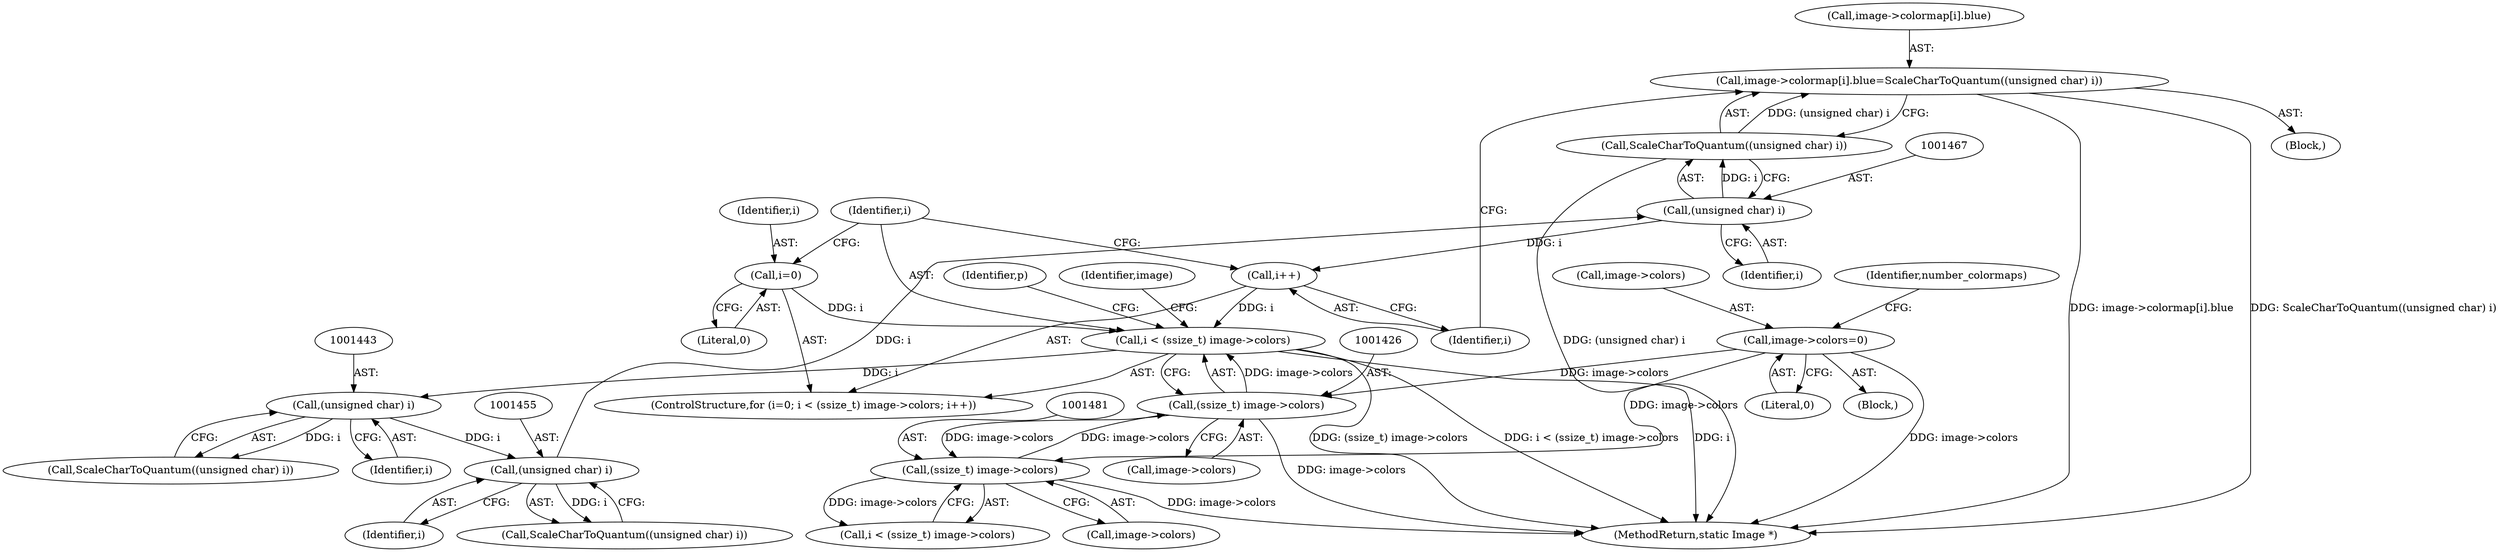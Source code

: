 digraph "0_ImageMagick_73fb0aac5b958521e1511e179ecc0ad49f70ebaf@array" {
"1001457" [label="(Call,image->colormap[i].blue=ScaleCharToQuantum((unsigned char) i))"];
"1001465" [label="(Call,ScaleCharToQuantum((unsigned char) i))"];
"1001466" [label="(Call,(unsigned char) i)"];
"1001454" [label="(Call,(unsigned char) i)"];
"1001442" [label="(Call,(unsigned char) i)"];
"1001423" [label="(Call,i < (ssize_t) image->colors)"];
"1001420" [label="(Call,i=0)"];
"1001430" [label="(Call,i++)"];
"1001425" [label="(Call,(ssize_t) image->colors)"];
"1001812" [label="(Call,image->colors=0)"];
"1001480" [label="(Call,(ssize_t) image->colors)"];
"1001432" [label="(Block,)"];
"1001421" [label="(Identifier,i)"];
"1001480" [label="(Call,(ssize_t) image->colors)"];
"1001478" [label="(Call,i < (ssize_t) image->colors)"];
"1001530" [label="(Identifier,p)"];
"1001482" [label="(Call,image->colors)"];
"1001466" [label="(Call,(unsigned char) i)"];
"1001468" [label="(Identifier,i)"];
"1001422" [label="(Literal,0)"];
"1001813" [label="(Call,image->colors)"];
"1001441" [label="(Call,ScaleCharToQuantum((unsigned char) i))"];
"1001819" [label="(Identifier,number_colormaps)"];
"1001944" [label="(MethodReturn,static Image *)"];
"1001437" [label="(Identifier,image)"];
"1001816" [label="(Literal,0)"];
"1001427" [label="(Call,image->colors)"];
"1001431" [label="(Identifier,i)"];
"1001456" [label="(Identifier,i)"];
"1001458" [label="(Call,image->colormap[i].blue)"];
"1001420" [label="(Call,i=0)"];
"1001454" [label="(Call,(unsigned char) i)"];
"1001453" [label="(Call,ScaleCharToQuantum((unsigned char) i))"];
"1001632" [label="(Block,)"];
"1001424" [label="(Identifier,i)"];
"1001812" [label="(Call,image->colors=0)"];
"1001457" [label="(Call,image->colormap[i].blue=ScaleCharToQuantum((unsigned char) i))"];
"1001425" [label="(Call,(ssize_t) image->colors)"];
"1001430" [label="(Call,i++)"];
"1001444" [label="(Identifier,i)"];
"1001419" [label="(ControlStructure,for (i=0; i < (ssize_t) image->colors; i++))"];
"1001465" [label="(Call,ScaleCharToQuantum((unsigned char) i))"];
"1001442" [label="(Call,(unsigned char) i)"];
"1001423" [label="(Call,i < (ssize_t) image->colors)"];
"1001457" -> "1001432"  [label="AST: "];
"1001457" -> "1001465"  [label="CFG: "];
"1001458" -> "1001457"  [label="AST: "];
"1001465" -> "1001457"  [label="AST: "];
"1001431" -> "1001457"  [label="CFG: "];
"1001457" -> "1001944"  [label="DDG: image->colormap[i].blue"];
"1001457" -> "1001944"  [label="DDG: ScaleCharToQuantum((unsigned char) i)"];
"1001465" -> "1001457"  [label="DDG: (unsigned char) i"];
"1001465" -> "1001466"  [label="CFG: "];
"1001466" -> "1001465"  [label="AST: "];
"1001465" -> "1001944"  [label="DDG: (unsigned char) i"];
"1001466" -> "1001465"  [label="DDG: i"];
"1001466" -> "1001468"  [label="CFG: "];
"1001467" -> "1001466"  [label="AST: "];
"1001468" -> "1001466"  [label="AST: "];
"1001466" -> "1001430"  [label="DDG: i"];
"1001454" -> "1001466"  [label="DDG: i"];
"1001454" -> "1001453"  [label="AST: "];
"1001454" -> "1001456"  [label="CFG: "];
"1001455" -> "1001454"  [label="AST: "];
"1001456" -> "1001454"  [label="AST: "];
"1001453" -> "1001454"  [label="CFG: "];
"1001454" -> "1001453"  [label="DDG: i"];
"1001442" -> "1001454"  [label="DDG: i"];
"1001442" -> "1001441"  [label="AST: "];
"1001442" -> "1001444"  [label="CFG: "];
"1001443" -> "1001442"  [label="AST: "];
"1001444" -> "1001442"  [label="AST: "];
"1001441" -> "1001442"  [label="CFG: "];
"1001442" -> "1001441"  [label="DDG: i"];
"1001423" -> "1001442"  [label="DDG: i"];
"1001423" -> "1001419"  [label="AST: "];
"1001423" -> "1001425"  [label="CFG: "];
"1001424" -> "1001423"  [label="AST: "];
"1001425" -> "1001423"  [label="AST: "];
"1001437" -> "1001423"  [label="CFG: "];
"1001530" -> "1001423"  [label="CFG: "];
"1001423" -> "1001944"  [label="DDG: (ssize_t) image->colors"];
"1001423" -> "1001944"  [label="DDG: i < (ssize_t) image->colors"];
"1001423" -> "1001944"  [label="DDG: i"];
"1001420" -> "1001423"  [label="DDG: i"];
"1001430" -> "1001423"  [label="DDG: i"];
"1001425" -> "1001423"  [label="DDG: image->colors"];
"1001420" -> "1001419"  [label="AST: "];
"1001420" -> "1001422"  [label="CFG: "];
"1001421" -> "1001420"  [label="AST: "];
"1001422" -> "1001420"  [label="AST: "];
"1001424" -> "1001420"  [label="CFG: "];
"1001430" -> "1001419"  [label="AST: "];
"1001430" -> "1001431"  [label="CFG: "];
"1001431" -> "1001430"  [label="AST: "];
"1001424" -> "1001430"  [label="CFG: "];
"1001425" -> "1001427"  [label="CFG: "];
"1001426" -> "1001425"  [label="AST: "];
"1001427" -> "1001425"  [label="AST: "];
"1001425" -> "1001944"  [label="DDG: image->colors"];
"1001812" -> "1001425"  [label="DDG: image->colors"];
"1001480" -> "1001425"  [label="DDG: image->colors"];
"1001425" -> "1001480"  [label="DDG: image->colors"];
"1001812" -> "1001632"  [label="AST: "];
"1001812" -> "1001816"  [label="CFG: "];
"1001813" -> "1001812"  [label="AST: "];
"1001816" -> "1001812"  [label="AST: "];
"1001819" -> "1001812"  [label="CFG: "];
"1001812" -> "1001944"  [label="DDG: image->colors"];
"1001812" -> "1001480"  [label="DDG: image->colors"];
"1001480" -> "1001478"  [label="AST: "];
"1001480" -> "1001482"  [label="CFG: "];
"1001481" -> "1001480"  [label="AST: "];
"1001482" -> "1001480"  [label="AST: "];
"1001478" -> "1001480"  [label="CFG: "];
"1001480" -> "1001944"  [label="DDG: image->colors"];
"1001480" -> "1001478"  [label="DDG: image->colors"];
}
